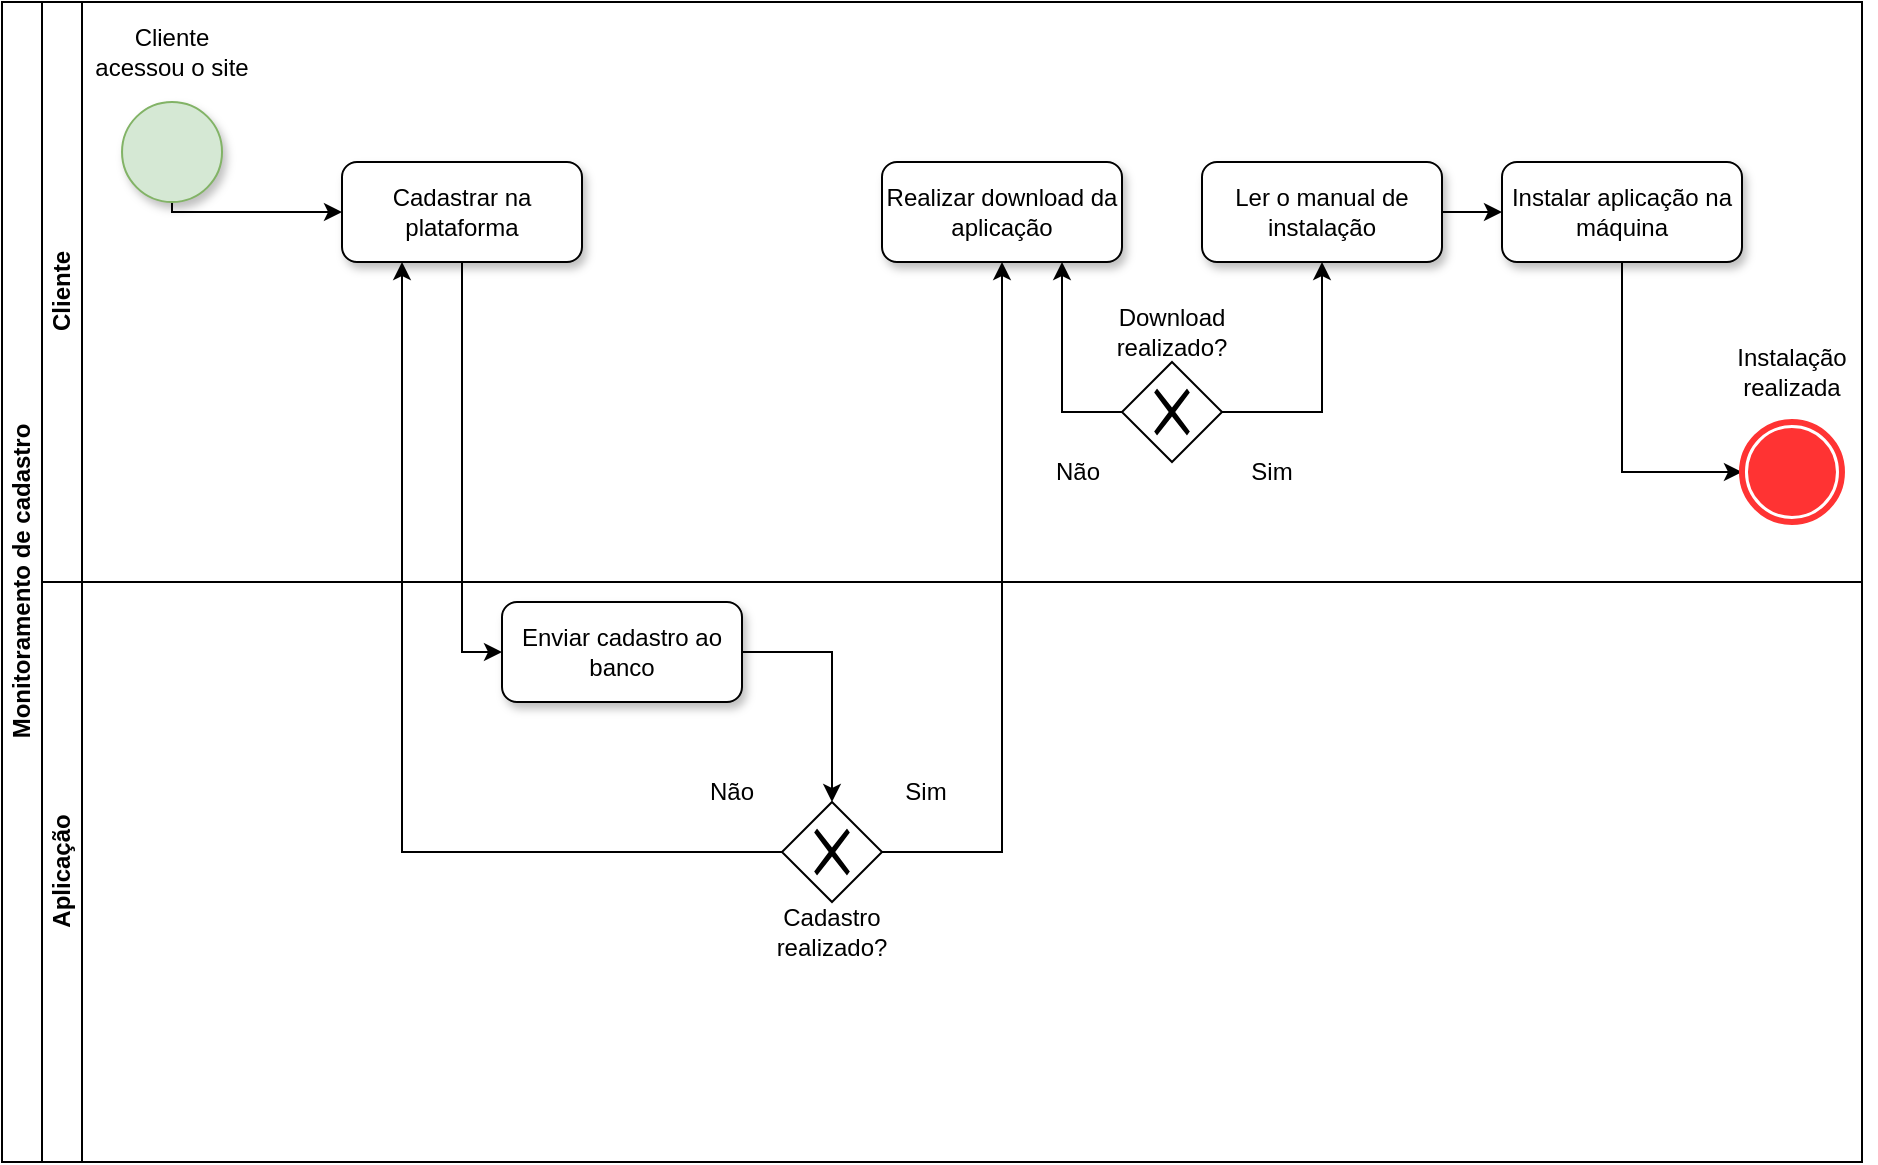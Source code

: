 <mxfile version="13.7.3" type="device" pages="2"><diagram id="86rvjXw1PR6n6F6xwj0N" name="Page-1"><mxGraphModel dx="1317" dy="890" grid="1" gridSize="10" guides="1" tooltips="1" connect="1" arrows="1" fold="1" page="1" pageScale="1" pageWidth="827" pageHeight="1169" math="0" shadow="0"><root><mxCell id="0"/><mxCell id="1" parent="0"/><mxCell id="MQChwqK9vfisfHGdlGFL-1" value="Monitoramento de cadastro" style="swimlane;html=1;childLayout=stackLayout;resizeParent=1;resizeParentMax=0;horizontal=0;startSize=20;horizontalStack=0;" vertex="1" parent="1"><mxGeometry x="10" y="630" width="930" height="580" as="geometry"/></mxCell><mxCell id="MQChwqK9vfisfHGdlGFL-2" value="Cliente" style="swimlane;html=1;startSize=20;horizontal=0;" vertex="1" parent="MQChwqK9vfisfHGdlGFL-1"><mxGeometry x="20" width="910" height="290" as="geometry"/></mxCell><mxCell id="MQChwqK9vfisfHGdlGFL-3" style="edgeStyle=orthogonalEdgeStyle;rounded=0;orthogonalLoop=1;jettySize=auto;html=1;exitX=0.5;exitY=1;exitDx=0;exitDy=0;entryX=0;entryY=0.5;entryDx=0;entryDy=0;" edge="1" parent="MQChwqK9vfisfHGdlGFL-2" source="MQChwqK9vfisfHGdlGFL-4" target="MQChwqK9vfisfHGdlGFL-6"><mxGeometry relative="1" as="geometry"><Array as="points"><mxPoint x="65" y="105"/></Array></mxGeometry></mxCell><mxCell id="MQChwqK9vfisfHGdlGFL-4" value="" style="shape=mxgraph.bpmn.shape;html=1;verticalLabelPosition=bottom;labelBackgroundColor=#ffffff;verticalAlign=top;align=center;perimeter=ellipsePerimeter;outlineConnect=0;outline=standard;symbol=general;fillColor=#d5e8d4;strokeColor=#82b366;shadow=1;" vertex="1" parent="MQChwqK9vfisfHGdlGFL-2"><mxGeometry x="40.01" y="50" width="50" height="50" as="geometry"/></mxCell><mxCell id="MQChwqK9vfisfHGdlGFL-5" value="Cliente acessou o site" style="text;html=1;strokeColor=none;fillColor=none;align=center;verticalAlign=middle;whiteSpace=wrap;rounded=0;" vertex="1" parent="MQChwqK9vfisfHGdlGFL-2"><mxGeometry x="23.13" y="10" width="83.75" height="30" as="geometry"/></mxCell><mxCell id="MQChwqK9vfisfHGdlGFL-6" value="Cadastrar na plataforma" style="shape=ext;rounded=1;html=1;whiteSpace=wrap;shadow=1;" vertex="1" parent="MQChwqK9vfisfHGdlGFL-2"><mxGeometry x="150" y="80" width="120" height="50" as="geometry"/></mxCell><mxCell id="MQChwqK9vfisfHGdlGFL-7" value="Realizar download da aplicação" style="shape=ext;rounded=1;html=1;whiteSpace=wrap;shadow=1;" vertex="1" parent="MQChwqK9vfisfHGdlGFL-2"><mxGeometry x="420" y="80" width="120" height="50" as="geometry"/></mxCell><mxCell id="MQChwqK9vfisfHGdlGFL-8" style="edgeStyle=orthogonalEdgeStyle;rounded=0;orthogonalLoop=1;jettySize=auto;html=1;exitX=1;exitY=0.5;exitDx=0;exitDy=0;" edge="1" parent="MQChwqK9vfisfHGdlGFL-2" source="MQChwqK9vfisfHGdlGFL-9" target="MQChwqK9vfisfHGdlGFL-17"><mxGeometry relative="1" as="geometry"/></mxCell><mxCell id="MQChwqK9vfisfHGdlGFL-9" value="Ler o manual de instalação" style="shape=ext;rounded=1;html=1;whiteSpace=wrap;shadow=1;" vertex="1" parent="MQChwqK9vfisfHGdlGFL-2"><mxGeometry x="580" y="80" width="120" height="50" as="geometry"/></mxCell><mxCell id="MQChwqK9vfisfHGdlGFL-10" style="edgeStyle=orthogonalEdgeStyle;rounded=0;orthogonalLoop=1;jettySize=auto;html=1;exitX=0;exitY=0.5;exitDx=0;exitDy=0;entryX=0.75;entryY=1;entryDx=0;entryDy=0;" edge="1" parent="MQChwqK9vfisfHGdlGFL-2" source="MQChwqK9vfisfHGdlGFL-12" target="MQChwqK9vfisfHGdlGFL-7"><mxGeometry relative="1" as="geometry"/></mxCell><mxCell id="MQChwqK9vfisfHGdlGFL-11" style="edgeStyle=orthogonalEdgeStyle;rounded=0;orthogonalLoop=1;jettySize=auto;html=1;exitX=1;exitY=0.5;exitDx=0;exitDy=0;entryX=0.5;entryY=1;entryDx=0;entryDy=0;" edge="1" parent="MQChwqK9vfisfHGdlGFL-2" source="MQChwqK9vfisfHGdlGFL-12" target="MQChwqK9vfisfHGdlGFL-9"><mxGeometry relative="1" as="geometry"/></mxCell><mxCell id="MQChwqK9vfisfHGdlGFL-12" value="" style="shape=mxgraph.bpmn.shape;html=1;verticalLabelPosition=bottom;labelBackgroundColor=#ffffff;verticalAlign=top;align=center;perimeter=rhombusPerimeter;background=gateway;outlineConnect=0;outline=none;symbol=exclusiveGw;" vertex="1" parent="MQChwqK9vfisfHGdlGFL-2"><mxGeometry x="540" y="180" width="50" height="50" as="geometry"/></mxCell><mxCell id="MQChwqK9vfisfHGdlGFL-13" value="Download realizado?" style="text;html=1;strokeColor=none;fillColor=none;align=center;verticalAlign=middle;whiteSpace=wrap;rounded=0;" vertex="1" parent="MQChwqK9vfisfHGdlGFL-2"><mxGeometry x="523.12" y="150" width="83.75" height="30" as="geometry"/></mxCell><mxCell id="MQChwqK9vfisfHGdlGFL-14" value="Não" style="text;html=1;strokeColor=none;fillColor=none;align=center;verticalAlign=middle;whiteSpace=wrap;rounded=0;" vertex="1" parent="MQChwqK9vfisfHGdlGFL-2"><mxGeometry x="493.13" y="220" width="50" height="30" as="geometry"/></mxCell><mxCell id="MQChwqK9vfisfHGdlGFL-15" value="Sim" style="text;html=1;strokeColor=none;fillColor=none;align=center;verticalAlign=middle;whiteSpace=wrap;rounded=0;" vertex="1" parent="MQChwqK9vfisfHGdlGFL-2"><mxGeometry x="593.13" y="220" width="43.75" height="30" as="geometry"/></mxCell><mxCell id="MQChwqK9vfisfHGdlGFL-16" style="edgeStyle=orthogonalEdgeStyle;rounded=0;orthogonalLoop=1;jettySize=auto;html=1;exitX=0.5;exitY=1;exitDx=0;exitDy=0;entryX=0;entryY=0.5;entryDx=0;entryDy=0;" edge="1" parent="MQChwqK9vfisfHGdlGFL-2" source="MQChwqK9vfisfHGdlGFL-17" target="MQChwqK9vfisfHGdlGFL-18"><mxGeometry relative="1" as="geometry"/></mxCell><mxCell id="MQChwqK9vfisfHGdlGFL-17" value="Instalar aplicação na máquina" style="shape=ext;rounded=1;html=1;whiteSpace=wrap;shadow=1;" vertex="1" parent="MQChwqK9vfisfHGdlGFL-2"><mxGeometry x="730" y="80" width="120" height="50" as="geometry"/></mxCell><mxCell id="MQChwqK9vfisfHGdlGFL-18" value="" style="shape=mxgraph.bpmn.shape;html=1;verticalLabelPosition=bottom;labelBackgroundColor=#ffffff;verticalAlign=top;align=center;perimeter=ellipsePerimeter;outlineConnect=0;outline=end;symbol=terminate;strokeColor=#FF3333;" vertex="1" parent="MQChwqK9vfisfHGdlGFL-2"><mxGeometry x="849.99" y="210" width="50" height="50" as="geometry"/></mxCell><mxCell id="MQChwqK9vfisfHGdlGFL-19" value="Instalação realizada" style="text;html=1;strokeColor=none;fillColor=none;align=center;verticalAlign=middle;whiteSpace=wrap;rounded=0;" vertex="1" parent="MQChwqK9vfisfHGdlGFL-2"><mxGeometry x="833.12" y="170" width="83.75" height="30" as="geometry"/></mxCell><mxCell id="MQChwqK9vfisfHGdlGFL-20" value="Aplicação" style="swimlane;html=1;startSize=20;horizontal=0;" vertex="1" parent="MQChwqK9vfisfHGdlGFL-1"><mxGeometry x="20" y="290" width="910" height="290" as="geometry"/></mxCell><mxCell id="MQChwqK9vfisfHGdlGFL-21" style="edgeStyle=orthogonalEdgeStyle;rounded=0;orthogonalLoop=1;jettySize=auto;html=1;exitX=1;exitY=0.5;exitDx=0;exitDy=0;entryX=0.5;entryY=0;entryDx=0;entryDy=0;" edge="1" parent="MQChwqK9vfisfHGdlGFL-20" source="MQChwqK9vfisfHGdlGFL-22" target="MQChwqK9vfisfHGdlGFL-23"><mxGeometry relative="1" as="geometry"/></mxCell><mxCell id="MQChwqK9vfisfHGdlGFL-22" value="Enviar cadastro ao banco" style="shape=ext;rounded=1;html=1;whiteSpace=wrap;shadow=1;" vertex="1" parent="MQChwqK9vfisfHGdlGFL-20"><mxGeometry x="230" y="10" width="120" height="50" as="geometry"/></mxCell><mxCell id="MQChwqK9vfisfHGdlGFL-23" value="" style="shape=mxgraph.bpmn.shape;html=1;verticalLabelPosition=bottom;labelBackgroundColor=#ffffff;verticalAlign=top;align=center;perimeter=rhombusPerimeter;background=gateway;outlineConnect=0;outline=none;symbol=exclusiveGw;" vertex="1" parent="MQChwqK9vfisfHGdlGFL-20"><mxGeometry x="370" y="110" width="50" height="50" as="geometry"/></mxCell><mxCell id="MQChwqK9vfisfHGdlGFL-24" value="Cadastro realizado?" style="text;html=1;strokeColor=none;fillColor=none;align=center;verticalAlign=middle;whiteSpace=wrap;rounded=0;" vertex="1" parent="MQChwqK9vfisfHGdlGFL-20"><mxGeometry x="353.13" y="160" width="83.75" height="30" as="geometry"/></mxCell><mxCell id="MQChwqK9vfisfHGdlGFL-25" value="Não" style="text;html=1;strokeColor=none;fillColor=none;align=center;verticalAlign=middle;whiteSpace=wrap;rounded=0;" vertex="1" parent="MQChwqK9vfisfHGdlGFL-20"><mxGeometry x="320" y="90" width="50" height="30" as="geometry"/></mxCell><mxCell id="MQChwqK9vfisfHGdlGFL-26" value="Sim" style="text;html=1;strokeColor=none;fillColor=none;align=center;verticalAlign=middle;whiteSpace=wrap;rounded=0;" vertex="1" parent="MQChwqK9vfisfHGdlGFL-20"><mxGeometry x="420" y="90" width="43.75" height="30" as="geometry"/></mxCell><mxCell id="MQChwqK9vfisfHGdlGFL-27" style="edgeStyle=orthogonalEdgeStyle;rounded=0;orthogonalLoop=1;jettySize=auto;html=1;exitX=0.5;exitY=1;exitDx=0;exitDy=0;entryX=0;entryY=0.5;entryDx=0;entryDy=0;" edge="1" parent="MQChwqK9vfisfHGdlGFL-1" source="MQChwqK9vfisfHGdlGFL-6" target="MQChwqK9vfisfHGdlGFL-22"><mxGeometry relative="1" as="geometry"/></mxCell><mxCell id="MQChwqK9vfisfHGdlGFL-28" style="edgeStyle=orthogonalEdgeStyle;rounded=0;orthogonalLoop=1;jettySize=auto;html=1;exitX=0;exitY=0.5;exitDx=0;exitDy=0;entryX=0.25;entryY=1;entryDx=0;entryDy=0;" edge="1" parent="MQChwqK9vfisfHGdlGFL-1" source="MQChwqK9vfisfHGdlGFL-23" target="MQChwqK9vfisfHGdlGFL-6"><mxGeometry relative="1" as="geometry"/></mxCell><mxCell id="MQChwqK9vfisfHGdlGFL-29" style="edgeStyle=orthogonalEdgeStyle;rounded=0;orthogonalLoop=1;jettySize=auto;html=1;exitX=1;exitY=0.5;exitDx=0;exitDy=0;" edge="1" parent="MQChwqK9vfisfHGdlGFL-1" source="MQChwqK9vfisfHGdlGFL-23" target="MQChwqK9vfisfHGdlGFL-7"><mxGeometry relative="1" as="geometry"/></mxCell></root></mxGraphModel></diagram><diagram id="4mT3IvCJZTrGc_juOwvl" name="Page-2"><mxGraphModel dx="1617" dy="534" grid="1" gridSize="10" guides="1" tooltips="1" connect="1" arrows="1" fold="1" page="1" pageScale="1" pageWidth="827" pageHeight="1169" math="0" shadow="0"><root><mxCell id="R3dA-h0fZ-jyhhrhDEwD-0"/><mxCell id="R3dA-h0fZ-jyhhrhDEwD-1" parent="R3dA-h0fZ-jyhhrhDEwD-0"/><mxCell id="R3dA-h0fZ-jyhhrhDEwD-2" value="&lt;br&gt;Monitoramento de processos" style="swimlane;html=1;childLayout=stackLayout;resizeParent=1;resizeParentMax=0;horizontal=0;startSize=40;horizontalStack=0;" parent="R3dA-h0fZ-jyhhrhDEwD-1" vertex="1"><mxGeometry x="-10" y="80" width="810" height="580" as="geometry"/></mxCell><mxCell id="uWwgzxrDN-oac76lQyWI-4" style="edgeStyle=orthogonalEdgeStyle;rounded=0;orthogonalLoop=1;jettySize=auto;html=1;exitX=0.5;exitY=1;exitDx=0;exitDy=0;entryX=0.5;entryY=0;entryDx=0;entryDy=0;" parent="R3dA-h0fZ-jyhhrhDEwD-2" source="uWwgzxrDN-oac76lQyWI-0" target="uWwgzxrDN-oac76lQyWI-2" edge="1"><mxGeometry relative="1" as="geometry"/></mxCell><mxCell id="R3dA-h0fZ-jyhhrhDEwD-3" value="Usuário criança" style="swimlane;html=1;startSize=20;horizontal=0;" parent="R3dA-h0fZ-jyhhrhDEwD-2" vertex="1"><mxGeometry x="40" width="770" height="200" as="geometry"/></mxCell><mxCell id="EvFqfWp2_0xfks6GHseb-3" style="edgeStyle=orthogonalEdgeStyle;rounded=0;orthogonalLoop=1;jettySize=auto;html=1;entryX=0.5;entryY=0;entryDx=0;entryDy=0;exitX=0.5;exitY=1;exitDx=0;exitDy=0;" parent="R3dA-h0fZ-jyhhrhDEwD-3" source="grhv_2UXTCbrLPVh7Qbx-2" target="uWwgzxrDN-oac76lQyWI-0" edge="1"><mxGeometry relative="1" as="geometry"><mxPoint x="104" y="80" as="sourcePoint"/></mxGeometry></mxCell><mxCell id="yUJCsrEkpmUbllVqUeY--0" value="Máquina é ligada" style="text;html=1;strokeColor=none;fillColor=none;align=center;verticalAlign=middle;whiteSpace=wrap;rounded=0;" parent="R3dA-h0fZ-jyhhrhDEwD-3" vertex="1"><mxGeometry x="57.19" y="20" width="94.38" height="20" as="geometry"/></mxCell><mxCell id="grhv_2UXTCbrLPVh7Qbx-2" value="" style="shape=mxgraph.bpmn.shape;html=1;verticalLabelPosition=bottom;labelBackgroundColor=#ffffff;verticalAlign=top;align=center;perimeter=ellipsePerimeter;outlineConnect=0;outline=standard;symbol=general;fillColor=#d5e8d4;strokeColor=#82b366;" vertex="1" parent="R3dA-h0fZ-jyhhrhDEwD-3"><mxGeometry x="80.01" y="40" width="50" height="50" as="geometry"/></mxCell><mxCell id="uWwgzxrDN-oac76lQyWI-0" value="&lt;span style=&quot;color: rgba(0 , 0 , 0 , 0) ; font-family: monospace ; font-size: 0px&quot;&gt;%3CmxGraphModel%3E%3Croot%3E%3CmxCell%20id%3D%220%22%2F%3E%3CmxCell%20id%3D%221%22%20parent%3D%220%22%2F%3E%3CmxCell%20id%3D%222%22%20value%3D%22Iniciar%20captura%20de%20dados%20na%20m%C3%A1quina%22%20style%3D%22text%3Bhtml%3D1%3BstrokeColor%3Dnone%3BfillColor%3Dnone%3Balign%3Dcenter%3BverticalAlign%3Dmiddle%3BwhiteSpace%3Dwrap%3Brounded%3D0%3Bshadow%3D1%3B%22%20vertex%3D%221%22%20parent%3D%221%22%3E%3CmxGeometry%20x%3D%22468.75%22%20y%3D%22400%22%20width%3D%22110%22%20height%3D%2220%22%20as%3D%22geometry%22%2F%3E%3C%2FmxCell%3E%3C%2Froot%3E%3C%2FmxGraphModel%3E&lt;/span&gt;" style="rounded=1;whiteSpace=wrap;html=1;shadow=1;" parent="R3dA-h0fZ-jyhhrhDEwD-3" vertex="1"><mxGeometry x="40.63" y="120" width="127.5" height="60" as="geometry"/></mxCell><mxCell id="uWwgzxrDN-oac76lQyWI-1" value="Realizar login no PC" style="text;html=1;strokeColor=none;fillColor=none;align=center;verticalAlign=middle;whiteSpace=wrap;rounded=0;" parent="R3dA-h0fZ-jyhhrhDEwD-3" vertex="1"><mxGeometry x="41.88" y="140" width="126.25" height="20" as="geometry"/></mxCell><mxCell id="R3dA-h0fZ-jyhhrhDEwD-4" value="Aplicação" style="swimlane;html=1;startSize=20;horizontal=0;" parent="R3dA-h0fZ-jyhhrhDEwD-2" vertex="1"><mxGeometry x="40" y="200" width="770" height="190" as="geometry"/></mxCell><mxCell id="uWwgzxrDN-oac76lQyWI-2" value="&lt;span style=&quot;color: rgba(0 , 0 , 0 , 0) ; font-family: monospace ; font-size: 0px&quot;&gt;%3CmxGraphModel%3E%3Croot%3E%3CmxCell%20id%3D%220%22%2F%3E%3CmxCell%20id%3D%221%22%20parent%3D%220%22%2F%3E%3CmxCell%20id%3D%222%22%20value%3D%22Iniciar%20captura%20de%20dados%20na%20m%C3%A1quina%22%20style%3D%22text%3Bhtml%3D1%3BstrokeColor%3Dnone%3BfillColor%3Dnone%3Balign%3Dcenter%3BverticalAlign%3Dmiddle%3BwhiteSpace%3Dwrap%3Brounded%3D0%3Bshadow%3D1%3B%22%20vertex%3D%221%22%20parent%3D%221%22%3E%3CmxGeometry%20x%3D%22468.75%22%20y%3D%22400%22%20width%3D%22110%22%20height%3D%2220%22%20as%3D%22geometry%22%2F%3E%3C%2FmxCell%3E%3C%2Froot%3E%3C%2FmxGraphModel%3E&lt;/span&gt;" style="rounded=1;whiteSpace=wrap;html=1;shadow=1;" parent="R3dA-h0fZ-jyhhrhDEwD-4" vertex="1"><mxGeometry x="40.63" y="65" width="127.5" height="60" as="geometry"/></mxCell><mxCell id="uWwgzxrDN-oac76lQyWI-16" style="edgeStyle=orthogonalEdgeStyle;rounded=0;orthogonalLoop=1;jettySize=auto;html=1;exitX=1;exitY=0.5;exitDx=0;exitDy=0;entryX=0;entryY=0.5;entryDx=0;entryDy=0;" parent="R3dA-h0fZ-jyhhrhDEwD-4" source="uWwgzxrDN-oac76lQyWI-5" target="uWwgzxrDN-oac76lQyWI-15" edge="1"><mxGeometry relative="1" as="geometry"/></mxCell><mxCell id="uWwgzxrDN-oac76lQyWI-5" value="Realizar o reconhecimento facial&amp;nbsp;" style="text;html=1;strokeColor=none;fillColor=none;align=center;verticalAlign=middle;whiteSpace=wrap;rounded=0;" parent="R3dA-h0fZ-jyhhrhDEwD-4" vertex="1"><mxGeometry x="41.88" y="85" width="126.25" height="20" as="geometry"/></mxCell><mxCell id="uWwgzxrDN-oac76lQyWI-15" value="&lt;span style=&quot;color: rgba(0 , 0 , 0 , 0) ; font-family: monospace ; font-size: 0px&quot;&gt;%3CmxGraphModel%3E%3Croot%3E%3CmxCell%20id%3D%220%22%2F%3E%3CmxCell%20id%3D%221%22%20parent%3D%220%22%2F%3E%3CmxCell%20id%3D%222%22%20value%3D%22Iniciar%20captura%20de%20dados%20na%20m%C3%A1quina%22%20style%3D%22text%3Bhtml%3D1%3BstrokeColor%3Dnone%3BfillColor%3Dnone%3Balign%3Dcenter%3BverticalAlign%3Dmiddle%3BwhiteSpace%3Dwrap%3Brounded%3D0%3Bshadow%3D1%3B%22%20vertex%3D%221%22%20parent%3D%221%22%3E%3CmxGeometry%20x%3D%22468.75%22%20y%3D%22400%22%20width%3D%22110%22%20height%3D%2220%22%20as%3D%22geometry%22%2F%3E%3C%2FmxCell%3E%3C%2Froot%3E%3C%2FmxGraphModel%3E&lt;/span&gt;" style="rounded=1;whiteSpace=wrap;html=1;shadow=1;" parent="R3dA-h0fZ-jyhhrhDEwD-4" vertex="1"><mxGeometry x="201.25" y="65" width="127.5" height="60" as="geometry"/></mxCell><mxCell id="uWwgzxrDN-oac76lQyWI-28" style="edgeStyle=orthogonalEdgeStyle;rounded=0;orthogonalLoop=1;jettySize=auto;html=1;exitX=1;exitY=0.5;exitDx=0;exitDy=0;entryX=0;entryY=0.5;entryDx=0;entryDy=0;" parent="R3dA-h0fZ-jyhhrhDEwD-4" source="uWwgzxrDN-oac76lQyWI-17" target="uWwgzxrDN-oac76lQyWI-26" edge="1"><mxGeometry relative="1" as="geometry"/></mxCell><mxCell id="uWwgzxrDN-oac76lQyWI-17" value="Inicializar coleta de dados" style="text;html=1;strokeColor=none;fillColor=none;align=center;verticalAlign=middle;whiteSpace=wrap;rounded=0;" parent="R3dA-h0fZ-jyhhrhDEwD-4" vertex="1"><mxGeometry x="202.5" y="85" width="126.25" height="20" as="geometry"/></mxCell><mxCell id="uWwgzxrDN-oac76lQyWI-26" value="&lt;span style=&quot;color: rgba(0 , 0 , 0 , 0) ; font-family: monospace ; font-size: 0px&quot;&gt;%3CmxGraphModel%3E%3Croot%3E%3CmxCell%20id%3D%220%22%2F%3E%3CmxCell%20id%3D%221%22%20parent%3D%220%22%2F%3E%3CmxCell%20id%3D%222%22%20value%3D%22Iniciar%20captura%20de%20dados%20na%20m%C3%A1quina%22%20style%3D%22text%3Bhtml%3D1%3BstrokeColor%3Dnone%3BfillColor%3Dnone%3Balign%3Dcenter%3BverticalAlign%3Dmiddle%3BwhiteSpace%3Dwrap%3Brounded%3D0%3Bshadow%3D1%3B%22%20vertex%3D%221%22%20parent%3D%221%22%3E%3CmxGeometry%20x%3D%22468.75%22%20y%3D%22400%22%20width%3D%22110%22%20height%3D%2220%22%20as%3D%22geometry%22%2F%3E%3C%2FmxCell%3E%3C%2Froot%3E%3C%2FmxGraphModel%3E&lt;/span&gt;" style="rounded=1;whiteSpace=wrap;html=1;shadow=1;" parent="R3dA-h0fZ-jyhhrhDEwD-4" vertex="1"><mxGeometry x="374" y="65" width="140" height="60" as="geometry"/></mxCell><mxCell id="uWwgzxrDN-oac76lQyWI-29" value="Enviar dados para a Cloud e à Dashboard" style="text;html=1;strokeColor=none;fillColor=none;align=center;verticalAlign=middle;whiteSpace=wrap;rounded=0;" parent="R3dA-h0fZ-jyhhrhDEwD-4" vertex="1"><mxGeometry x="379.63" y="80" width="128.75" height="20" as="geometry"/></mxCell><mxCell id="WbtZMZ9ISEEHCT0LGi8J-4" value="&lt;span style=&quot;color: rgba(0 , 0 , 0 , 0) ; font-family: monospace ; font-size: 0px&quot;&gt;%3CmxGraphModel%3E%3Croot%3E%3CmxCell%20id%3D%220%22%2F%3E%3CmxCell%20id%3D%221%22%20parent%3D%220%22%2F%3E%3CmxCell%20id%3D%222%22%20value%3D%22Iniciar%20captura%20de%20dados%20na%20m%C3%A1quina%22%20style%3D%22text%3Bhtml%3D1%3BstrokeColor%3Dnone%3BfillColor%3Dnone%3Balign%3Dcenter%3BverticalAlign%3Dmiddle%3BwhiteSpace%3Dwrap%3Brounded%3D0%3Bshadow%3D1%3B%22%20vertex%3D%221%22%20parent%3D%221%22%3E%3CmxGeometry%20x%3D%22468.75%22%20y%3D%22400%22%20width%3D%22110%22%20height%3D%2220%22%20as%3D%22geometry%22%2F%3E%3C%2FmxCell%3E%3C%2Froot%3E%3C%2FmxGraphModel%3E&lt;/span&gt;" style="rounded=1;whiteSpace=wrap;html=1;shadow=1;" parent="R3dA-h0fZ-jyhhrhDEwD-4" vertex="1"><mxGeometry x="540" y="65" width="127.5" height="60" as="geometry"/></mxCell><mxCell id="7WIVJDwhh8ze1vactIt4-4" style="edgeStyle=orthogonalEdgeStyle;rounded=0;orthogonalLoop=1;jettySize=auto;html=1;exitX=1;exitY=0.5;exitDx=0;exitDy=0;" parent="R3dA-h0fZ-jyhhrhDEwD-4" source="7WIVJDwhh8ze1vactIt4-2" edge="1"><mxGeometry relative="1" as="geometry"><mxPoint x="700.01" y="95.059" as="targetPoint"/></mxGeometry></mxCell><mxCell id="7WIVJDwhh8ze1vactIt4-2" value="Visualizar dados coletados na Dashboard" style="text;html=1;strokeColor=none;fillColor=none;align=center;verticalAlign=middle;whiteSpace=wrap;rounded=0;" parent="R3dA-h0fZ-jyhhrhDEwD-4" vertex="1"><mxGeometry x="540" y="85" width="128.75" height="20" as="geometry"/></mxCell><mxCell id="7WIVJDwhh8ze1vactIt4-5" value="Fim&lt;br&gt;" style="text;html=1;strokeColor=none;fillColor=none;align=center;verticalAlign=middle;whiteSpace=wrap;rounded=0;" parent="R3dA-h0fZ-jyhhrhDEwD-4" vertex="1"><mxGeometry x="710.63" y="40" width="28.75" height="20" as="geometry"/></mxCell><mxCell id="grhv_2UXTCbrLPVh7Qbx-1" value="" style="shape=mxgraph.bpmn.shape;html=1;verticalLabelPosition=bottom;labelBackgroundColor=#ffffff;verticalAlign=top;align=center;perimeter=ellipsePerimeter;outlineConnect=0;outline=end;symbol=terminate;fillColor=#FF6666;strokeColor=#FF0000;" vertex="1" parent="R3dA-h0fZ-jyhhrhDEwD-4"><mxGeometry x="700" y="70" width="50" height="50" as="geometry"/></mxCell><mxCell id="R3dA-h0fZ-jyhhrhDEwD-5" value="Usuário Responsável&lt;br&gt;" style="swimlane;html=1;startSize=20;horizontal=0;" parent="R3dA-h0fZ-jyhhrhDEwD-2" vertex="1"><mxGeometry x="40" y="390" width="770" height="190" as="geometry"/></mxCell><mxCell id="frFLPBsGuAWQRNXGGoRy-2" value="Responsável conseguiu realizar login?" style="text;html=1;strokeColor=none;fillColor=none;align=center;verticalAlign=middle;whiteSpace=wrap;rounded=0;" parent="R3dA-h0fZ-jyhhrhDEwD-5" vertex="1"><mxGeometry x="175.94" y="24" width="138.13" height="20" as="geometry"/></mxCell><mxCell id="uWwgzxrDN-oac76lQyWI-18" value="&lt;span style=&quot;color: rgba(0 , 0 , 0 , 0) ; font-family: monospace ; font-size: 0px&quot;&gt;%3CmxGraphModel%3E%3Croot%3E%3CmxCell%20id%3D%220%22%2F%3E%3CmxCell%20id%3D%221%22%20parent%3D%220%22%2F%3E%3CmxCell%20id%3D%222%22%20value%3D%22Iniciar%20captura%20de%20dados%20na%20m%C3%A1quina%22%20style%3D%22text%3Bhtml%3D1%3BstrokeColor%3Dnone%3BfillColor%3Dnone%3Balign%3Dcenter%3BverticalAlign%3Dmiddle%3BwhiteSpace%3Dwrap%3Brounded%3D0%3Bshadow%3D1%3B%22%20vertex%3D%221%22%20parent%3D%221%22%3E%3CmxGeometry%20x%3D%22468.75%22%20y%3D%22400%22%20width%3D%22110%22%20height%3D%2220%22%20as%3D%22geometry%22%2F%3E%3C%2FmxCell%3E%3C%2Froot%3E%3C%2FmxGraphModel%3E&lt;/span&gt;" style="rounded=1;whiteSpace=wrap;html=1;shadow=1;" parent="R3dA-h0fZ-jyhhrhDEwD-5" vertex="1"><mxGeometry x="41.88" y="40" width="127.5" height="60" as="geometry"/></mxCell><mxCell id="WbtZMZ9ISEEHCT0LGi8J-3" style="edgeStyle=orthogonalEdgeStyle;rounded=0;orthogonalLoop=1;jettySize=auto;html=1;exitX=1;exitY=0.75;exitDx=0;exitDy=0;entryX=1;entryY=0;entryDx=0;entryDy=0;" parent="R3dA-h0fZ-jyhhrhDEwD-5" source="grhv_2UXTCbrLPVh7Qbx-3" target="WbtZMZ9ISEEHCT0LGi8J-1" edge="1"><mxGeometry relative="1" as="geometry"><mxPoint x="220.01" y="75" as="targetPoint"/></mxGeometry></mxCell><mxCell id="uWwgzxrDN-oac76lQyWI-19" value="Realizar login na Dashboard" style="text;html=1;strokeColor=none;fillColor=none;align=center;verticalAlign=middle;whiteSpace=wrap;rounded=0;" parent="R3dA-h0fZ-jyhhrhDEwD-5" vertex="1"><mxGeometry x="41.89" y="60" width="126.25" height="20" as="geometry"/></mxCell><mxCell id="ZxGYT3QJjtywR2QIuk_w-0" value="Sim" style="text;html=1;strokeColor=none;fillColor=none;align=center;verticalAlign=middle;whiteSpace=wrap;rounded=0;" parent="R3dA-h0fZ-jyhhrhDEwD-5" vertex="1"><mxGeometry x="260" y="80" width="36.25" height="20" as="geometry"/></mxCell><mxCell id="grhv_2UXTCbrLPVh7Qbx-7" value="&lt;span style=&quot;color: rgba(0 , 0 , 0 , 0) ; font-family: monospace ; font-size: 0px&quot;&gt;%3CmxGraphModel%3E%3Croot%3E%3CmxCell%20id%3D%220%22%2F%3E%3CmxCell%20id%3D%221%22%20parent%3D%220%22%2F%3E%3CmxCell%20id%3D%222%22%20value%3D%22Iniciar%20captura%20de%20dados%20na%20m%C3%A1quina%22%20style%3D%22text%3Bhtml%3D1%3BstrokeColor%3Dnone%3BfillColor%3Dnone%3Balign%3Dcenter%3BverticalAlign%3Dmiddle%3BwhiteSpace%3Dwrap%3Brounded%3D0%3Bshadow%3D1%3B%22%20vertex%3D%221%22%20parent%3D%221%22%3E%3CmxGeometry%20x%3D%22468.75%22%20y%3D%22400%22%20width%3D%22110%22%20height%3D%2220%22%20as%3D%22geometry%22%2F%3E%3C%2FmxCell%3E%3C%2Froot%3E%3C%2FmxGraphModel%3E&lt;/span&gt;" style="rounded=1;whiteSpace=wrap;html=1;shadow=1;" vertex="1" parent="R3dA-h0fZ-jyhhrhDEwD-5"><mxGeometry x="40.63" y="120" width="127.5" height="60" as="geometry"/></mxCell><mxCell id="WbtZMZ9ISEEHCT0LGi8J-0" value="Entrar em contato com o HelpDesk" style="text;html=1;strokeColor=none;fillColor=none;align=center;verticalAlign=middle;whiteSpace=wrap;rounded=0;" parent="R3dA-h0fZ-jyhhrhDEwD-5" vertex="1"><mxGeometry x="41.88" y="140" width="126.25" height="20" as="geometry"/></mxCell><mxCell id="WbtZMZ9ISEEHCT0LGi8J-1" value="Não" style="text;html=1;strokeColor=none;fillColor=none;align=center;verticalAlign=middle;whiteSpace=wrap;rounded=0;" parent="R3dA-h0fZ-jyhhrhDEwD-5" vertex="1"><mxGeometry x="199.38" y="80" width="36.25" height="20" as="geometry"/></mxCell><mxCell id="grhv_2UXTCbrLPVh7Qbx-8" style="edgeStyle=orthogonalEdgeStyle;rounded=0;orthogonalLoop=1;jettySize=auto;html=1;exitX=0.5;exitY=1;exitDx=0;exitDy=0;entryX=1;entryY=0.5;entryDx=0;entryDy=0;" edge="1" parent="R3dA-h0fZ-jyhhrhDEwD-5" source="grhv_2UXTCbrLPVh7Qbx-3" target="WbtZMZ9ISEEHCT0LGi8J-0"><mxGeometry relative="1" as="geometry"/></mxCell><mxCell id="grhv_2UXTCbrLPVh7Qbx-3" value="" style="shape=mxgraph.bpmn.shape;html=1;verticalLabelPosition=bottom;labelBackgroundColor=#ffffff;verticalAlign=top;align=center;perimeter=rhombusPerimeter;background=gateway;outlineConnect=0;outline=none;symbol=exclusiveGw;" vertex="1" parent="R3dA-h0fZ-jyhhrhDEwD-5"><mxGeometry x="220.01" y="50" width="50" height="50" as="geometry"/></mxCell><mxCell id="grhv_2UXTCbrLPVh7Qbx-4" style="edgeStyle=orthogonalEdgeStyle;rounded=0;orthogonalLoop=1;jettySize=auto;html=1;exitX=1;exitY=0.75;exitDx=0;exitDy=0;entryX=0;entryY=0.5;entryDx=0;entryDy=0;" edge="1" parent="R3dA-h0fZ-jyhhrhDEwD-5" source="uWwgzxrDN-oac76lQyWI-19" target="grhv_2UXTCbrLPVh7Qbx-3"><mxGeometry relative="1" as="geometry"><mxPoint x="198.14" y="545" as="sourcePoint"/><mxPoint x="265.63" y="550" as="targetPoint"/></mxGeometry></mxCell><mxCell id="7WIVJDwhh8ze1vactIt4-1" style="edgeStyle=orthogonalEdgeStyle;rounded=0;orthogonalLoop=1;jettySize=auto;html=1;exitX=1;exitY=0.5;exitDx=0;exitDy=0;" parent="R3dA-h0fZ-jyhhrhDEwD-2" source="grhv_2UXTCbrLPVh7Qbx-3" target="WbtZMZ9ISEEHCT0LGi8J-4" edge="1"><mxGeometry relative="1" as="geometry"><mxPoint x="309.951" y="465.059" as="sourcePoint"/></mxGeometry></mxCell><mxCell id="grhv_2UXTCbrLPVh7Qbx-6" style="edgeStyle=orthogonalEdgeStyle;rounded=0;orthogonalLoop=1;jettySize=auto;html=1;exitX=0.5;exitY=1;exitDx=0;exitDy=0;entryX=0.5;entryY=0;entryDx=0;entryDy=0;" edge="1" parent="R3dA-h0fZ-jyhhrhDEwD-2" source="uWwgzxrDN-oac76lQyWI-26" target="uWwgzxrDN-oac76lQyWI-18"><mxGeometry relative="1" as="geometry"/></mxCell></root></mxGraphModel></diagram></mxfile>